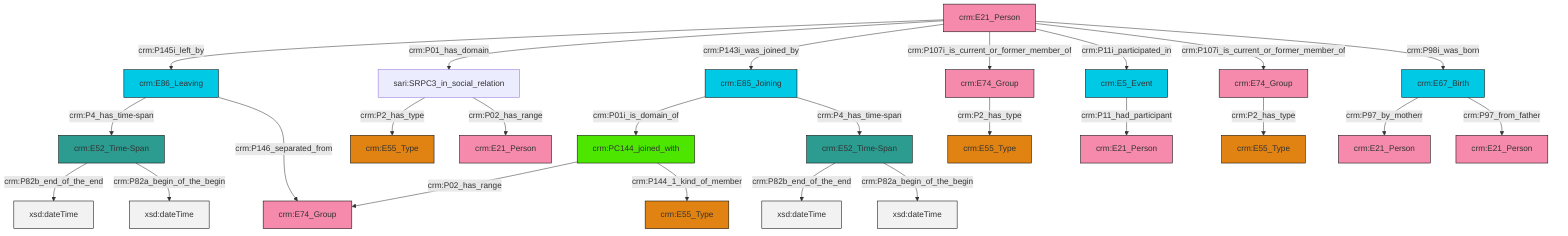 graph TD
classDef Literal fill:#f2f2f2,stroke:#000000;
classDef CRM_Entity fill:#FFFFFF,stroke:#000000;
classDef Temporal_Entity fill:#00C9E6, stroke:#000000;
classDef Type fill:#E18312, stroke:#000000;
classDef Time-Span fill:#2C9C91, stroke:#000000;
classDef Appellation fill:#FFEB7F, stroke:#000000;
classDef Place fill:#008836, stroke:#000000;
classDef Persistent_Item fill:#B266B2, stroke:#000000;
classDef Conceptual_Object fill:#FFD700, stroke:#000000;
classDef Physical_Thing fill:#D2B48C, stroke:#000000;
classDef Actor fill:#f58aad, stroke:#000000;
classDef PC_Classes fill:#4ce600, stroke:#000000;
classDef Multi fill:#cccccc,stroke:#000000;

2["crm:E67_Birth"]:::Temporal_Entity -->|crm:P97_by_motherr| 3["crm:E21_Person"]:::Actor
4["crm:E85_Joining"]:::Temporal_Entity -->|crm:P01i_is_domain_of| 5["crm:PC144_joined_with"]:::PC_Classes
13["sari:SRPC3_in_social_relation"]:::Default -->|crm:P2_has_type| 14["crm:E55_Type"]:::Type
15["crm:E74_Group"]:::Actor -->|crm:P2_has_type| 16["crm:E55_Type"]:::Type
20["crm:E21_Person"]:::Actor -->|crm:P145i_left_by| 21["crm:E86_Leaving"]:::Temporal_Entity
5["crm:PC144_joined_with"]:::PC_Classes -->|crm:P02_has_range| 22["crm:E74_Group"]:::Actor
20["crm:E21_Person"]:::Actor -->|crm:P01_has_domain| 13["sari:SRPC3_in_social_relation"]:::Default
21["crm:E86_Leaving"]:::Temporal_Entity -->|crm:P4_has_time-span| 0["crm:E52_Time-Span"]:::Time-Span
5["crm:PC144_joined_with"]:::PC_Classes -->|crm:P144_1_kind_of_member| 11["crm:E55_Type"]:::Type
2["crm:E67_Birth"]:::Temporal_Entity -->|crm:P97_from_father| 8["crm:E21_Person"]:::Actor
20["crm:E21_Person"]:::Actor -->|crm:P143i_was_joined_by| 4["crm:E85_Joining"]:::Temporal_Entity
13["sari:SRPC3_in_social_relation"]:::Default -->|crm:P02_has_range| 28["crm:E21_Person"]:::Actor
6["crm:E74_Group"]:::Actor -->|crm:P2_has_type| 17["crm:E55_Type"]:::Type
31["crm:E5_Event"]:::Temporal_Entity -->|crm:P11_had_participant| 24["crm:E21_Person"]:::Actor
0["crm:E52_Time-Span"]:::Time-Span -->|crm:P82b_end_of_the_end| 32[xsd:dateTime]:::Literal
21["crm:E86_Leaving"]:::Temporal_Entity -->|crm:P146_separated_from| 22["crm:E74_Group"]:::Actor
20["crm:E21_Person"]:::Actor -->|crm:P107i_is_current_or_former_member_of| 15["crm:E74_Group"]:::Actor
20["crm:E21_Person"]:::Actor -->|crm:P11i_participated_in| 31["crm:E5_Event"]:::Temporal_Entity
4["crm:E85_Joining"]:::Temporal_Entity -->|crm:P4_has_time-span| 36["crm:E52_Time-Span"]:::Time-Span
20["crm:E21_Person"]:::Actor -->|crm:P107i_is_current_or_former_member_of| 6["crm:E74_Group"]:::Actor
36["crm:E52_Time-Span"]:::Time-Span -->|crm:P82b_end_of_the_end| 39[xsd:dateTime]:::Literal
20["crm:E21_Person"]:::Actor -->|crm:P98i_was_born| 2["crm:E67_Birth"]:::Temporal_Entity
36["crm:E52_Time-Span"]:::Time-Span -->|crm:P82a_begin_of_the_begin| 41[xsd:dateTime]:::Literal
0["crm:E52_Time-Span"]:::Time-Span -->|crm:P82a_begin_of_the_begin| 43[xsd:dateTime]:::Literal